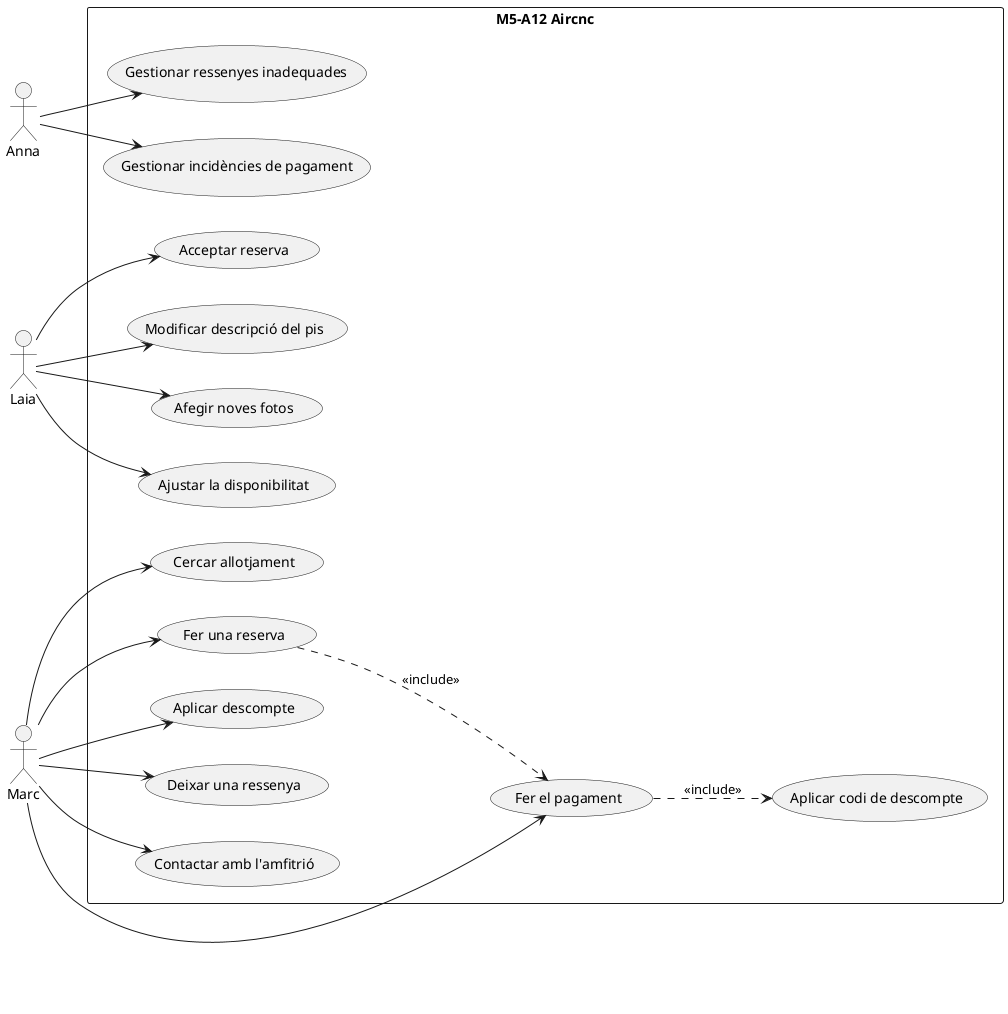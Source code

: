 @startuml
left to right direction

actor Anna
actor Laia
actor Marc

rectangle "M5-A12 Aircnc" {

Marc --> (Cercar allotjament)
Marc --> (Fer una reserva)
Marc --> (Fer el pagament)
Marc --> (Aplicar descompte)
Marc --> (Deixar una ressenya)
Marc --> (Contactar amb l'amfitrió)

Laia --> (Acceptar reserva)
Laia --> (Modificar descripció del pis)
Laia --> (Afegir noves fotos)
Laia --> (Ajustar la disponibilitat)

Anna --> (Gestionar ressenyes inadequades)
Anna --> (Gestionar incidències de pagament)

(Fer una reserva) ..> (Fer el pagament) : <<include>>
(Fer el pagament) ..> (Aplicar codi de descompte) : <<include>>
}

@enduml